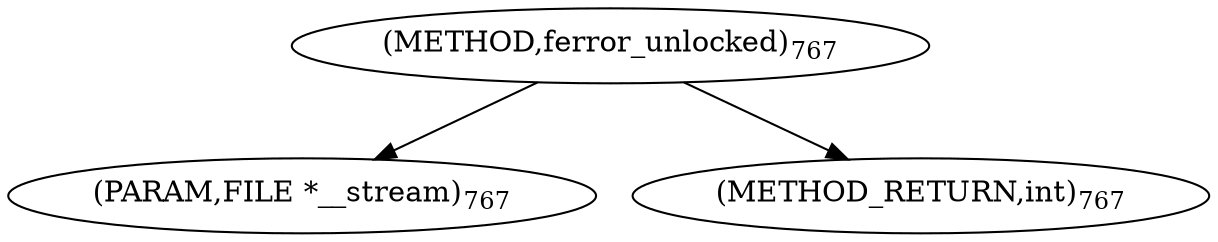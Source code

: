 digraph "ferror_unlocked" {  
"73911" [label = <(METHOD,ferror_unlocked)<SUB>767</SUB>> ]
"73912" [label = <(PARAM,FILE *__stream)<SUB>767</SUB>> ]
"73913" [label = <(METHOD_RETURN,int)<SUB>767</SUB>> ]
  "73911" -> "73912" 
  "73911" -> "73913" 
}
